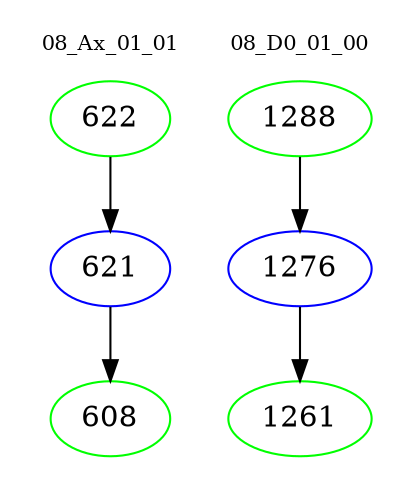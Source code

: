 digraph{
subgraph cluster_0 {
color = white
label = "08_Ax_01_01";
fontsize=10;
T0_622 [label="622", color="green"]
T0_622 -> T0_621 [color="black"]
T0_621 [label="621", color="blue"]
T0_621 -> T0_608 [color="black"]
T0_608 [label="608", color="green"]
}
subgraph cluster_1 {
color = white
label = "08_D0_01_00";
fontsize=10;
T1_1288 [label="1288", color="green"]
T1_1288 -> T1_1276 [color="black"]
T1_1276 [label="1276", color="blue"]
T1_1276 -> T1_1261 [color="black"]
T1_1261 [label="1261", color="green"]
}
}
